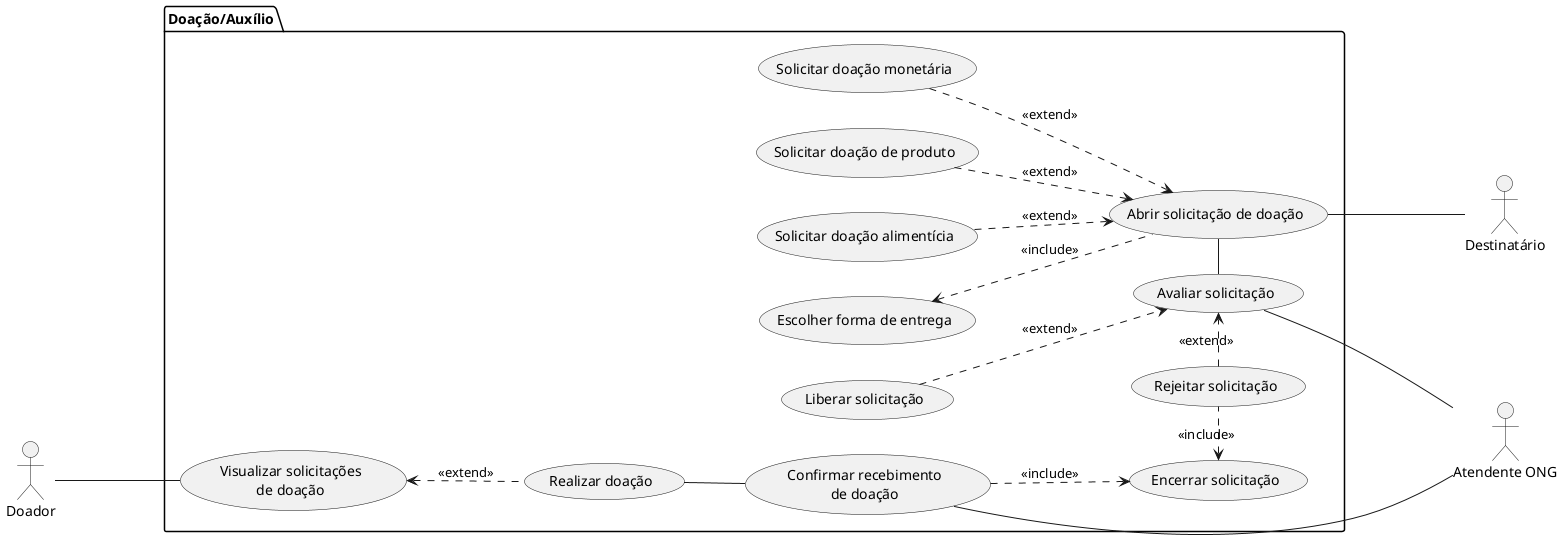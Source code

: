 @startuml Context de Doação/Auxílio

left to right direction

actor "Atendente ONG" as ong
actor "Doador" as doador
actor "Destinatário" as dest

package "Doação/Auxílio" {
    usecase "Visualizar solicitações\nde doação" as ucVSD
    usecase "Realizar doação" as ucRD
    
    usecase "Abrir solicitação de doação" as ucASD
    usecase "Solicitar doação monetária" as ucSDM
    usecase "Solicitar doação de produto" as ucSDP
    usecase "Solicitar doação alimentícia" as ucSDA
    usecase "Escolher forma de entrega" as ucEFE

    usecase "Avaliar solicitação" as ucAS
    usecase "Liberar solicitação" as ucLS
    usecase "Rejeitar solicitação" as ucRS

    usecase "Confirmar recebimento\nde doação" as ucCRD
    usecase "Encerrar solicitação" as ucES
    
    ucVSD <.. ucRD : << extend >>

    ucEFE <.. ucASD : << include >>
    ucSDM ..> ucASD : << extend >>
    ucSDP ..> ucASD : << extend >>
    ucSDA ..> ucASD : << extend >>

    ucAS -left- ucASD

    ucLS ..> ucAS : << extend >>
    ucRS .right.> ucAS : << extend >>

    ucRS .left.> ucES : << include >>
    ucRD -- ucCRD
    ucCRD ..> ucES : << include >>
}

doador --- ucVSD

ucCRD --- ong
ucAS --- ong
ucASD --- dest

@enduml